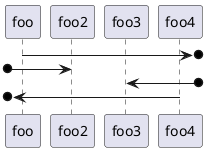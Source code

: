 {
  "sha1": "mh10odw5spyztzlqwii9vjcob9nxn9o",
  "insertion": {
    "when": "2024-06-03T18:59:35.241Z",
    "user": "plantuml@gmail.com"
  }
}
@startuml
foo ->o]
[o-> foo2
foo3 <-o]
[o<- foo4
@enduml
